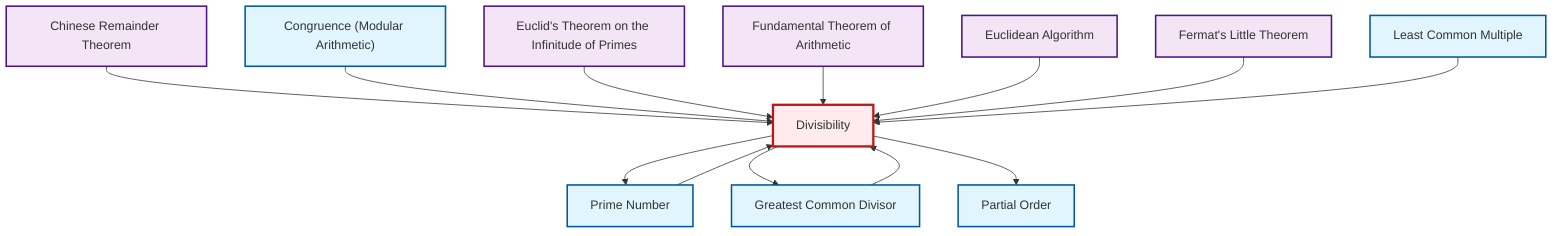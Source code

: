 graph TD
    classDef definition fill:#e1f5fe,stroke:#01579b,stroke-width:2px
    classDef theorem fill:#f3e5f5,stroke:#4a148c,stroke-width:2px
    classDef axiom fill:#fff3e0,stroke:#e65100,stroke-width:2px
    classDef example fill:#e8f5e9,stroke:#1b5e20,stroke-width:2px
    classDef current fill:#ffebee,stroke:#b71c1c,stroke-width:3px
    def-congruence["Congruence (Modular Arithmetic)"]:::definition
    thm-fundamental-arithmetic["Fundamental Theorem of Arithmetic"]:::theorem
    def-gcd["Greatest Common Divisor"]:::definition
    def-divisibility["Divisibility"]:::definition
    thm-chinese-remainder["Chinese Remainder Theorem"]:::theorem
    def-lcm["Least Common Multiple"]:::definition
    def-prime["Prime Number"]:::definition
    thm-euclidean-algorithm["Euclidean Algorithm"]:::theorem
    thm-euclid-infinitude-primes["Euclid's Theorem on the Infinitude of Primes"]:::theorem
    def-partial-order["Partial Order"]:::definition
    thm-fermat-little["Fermat's Little Theorem"]:::theorem
    thm-chinese-remainder --> def-divisibility
    def-congruence --> def-divisibility
    def-prime --> def-divisibility
    thm-euclid-infinitude-primes --> def-divisibility
    thm-fundamental-arithmetic --> def-divisibility
    def-divisibility --> def-prime
    def-gcd --> def-divisibility
    thm-euclidean-algorithm --> def-divisibility
    thm-fermat-little --> def-divisibility
    def-lcm --> def-divisibility
    def-divisibility --> def-gcd
    def-divisibility --> def-partial-order
    class def-divisibility current